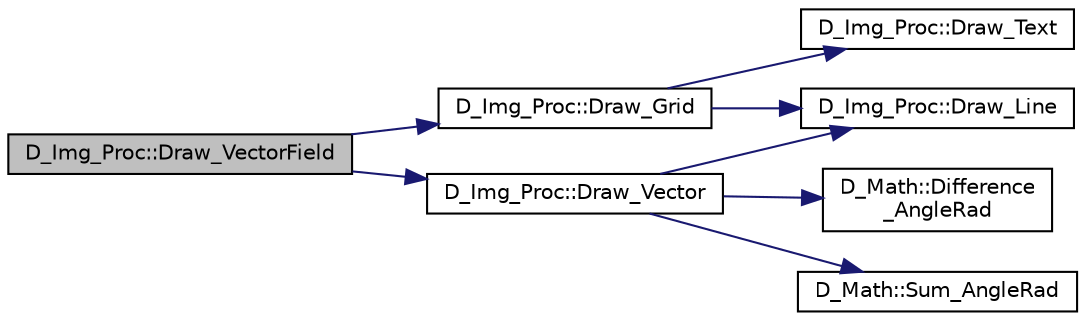 digraph "D_Img_Proc::Draw_VectorField"
{
 // LATEX_PDF_SIZE
  edge [fontname="Helvetica",fontsize="10",labelfontname="Helvetica",labelfontsize="10"];
  node [fontname="Helvetica",fontsize="10",shape=record];
  rankdir="LR";
  Node1 [label="D_Img_Proc::Draw_VectorField",height=0.2,width=0.4,color="black", fillcolor="grey75", style="filled", fontcolor="black",tooltip=" "];
  Node1 -> Node2 [color="midnightblue",fontsize="10",style="solid",fontname="Helvetica"];
  Node2 [label="D_Img_Proc::Draw_Grid",height=0.2,width=0.4,color="black", fillcolor="white", style="filled",URL="$class_d___img___proc.html#a1c9e6ec550e25d9f880c953953add284",tooltip=" "];
  Node2 -> Node3 [color="midnightblue",fontsize="10",style="solid",fontname="Helvetica"];
  Node3 [label="D_Img_Proc::Draw_Line",height=0.2,width=0.4,color="black", fillcolor="white", style="filled",URL="$class_d___img___proc.html#ad3e6299e2de72041310ee0cbb31bec9d",tooltip=" "];
  Node2 -> Node4 [color="midnightblue",fontsize="10",style="solid",fontname="Helvetica"];
  Node4 [label="D_Img_Proc::Draw_Text",height=0.2,width=0.4,color="black", fillcolor="white", style="filled",URL="$class_d___img___proc.html#a4ab22b817688fb2a09f28d6030b718de",tooltip=" "];
  Node1 -> Node5 [color="midnightblue",fontsize="10",style="solid",fontname="Helvetica"];
  Node5 [label="D_Img_Proc::Draw_Vector",height=0.2,width=0.4,color="black", fillcolor="white", style="filled",URL="$class_d___img___proc.html#a9731a7315436313a7282780c72e35c95",tooltip=" "];
  Node5 -> Node6 [color="midnightblue",fontsize="10",style="solid",fontname="Helvetica"];
  Node6 [label="D_Math::Difference\l_AngleRad",height=0.2,width=0.4,color="black", fillcolor="white", style="filled",URL="$class_d___math.html#a673038e39ab2a1231ddc5c106f1b4f1a",tooltip=" "];
  Node5 -> Node3 [color="midnightblue",fontsize="10",style="solid",fontname="Helvetica"];
  Node5 -> Node7 [color="midnightblue",fontsize="10",style="solid",fontname="Helvetica"];
  Node7 [label="D_Math::Sum_AngleRad",height=0.2,width=0.4,color="black", fillcolor="white", style="filled",URL="$class_d___math.html#a0cd6b97b2798a63a84a1d0b5cf7fa1a2",tooltip=" "];
}
